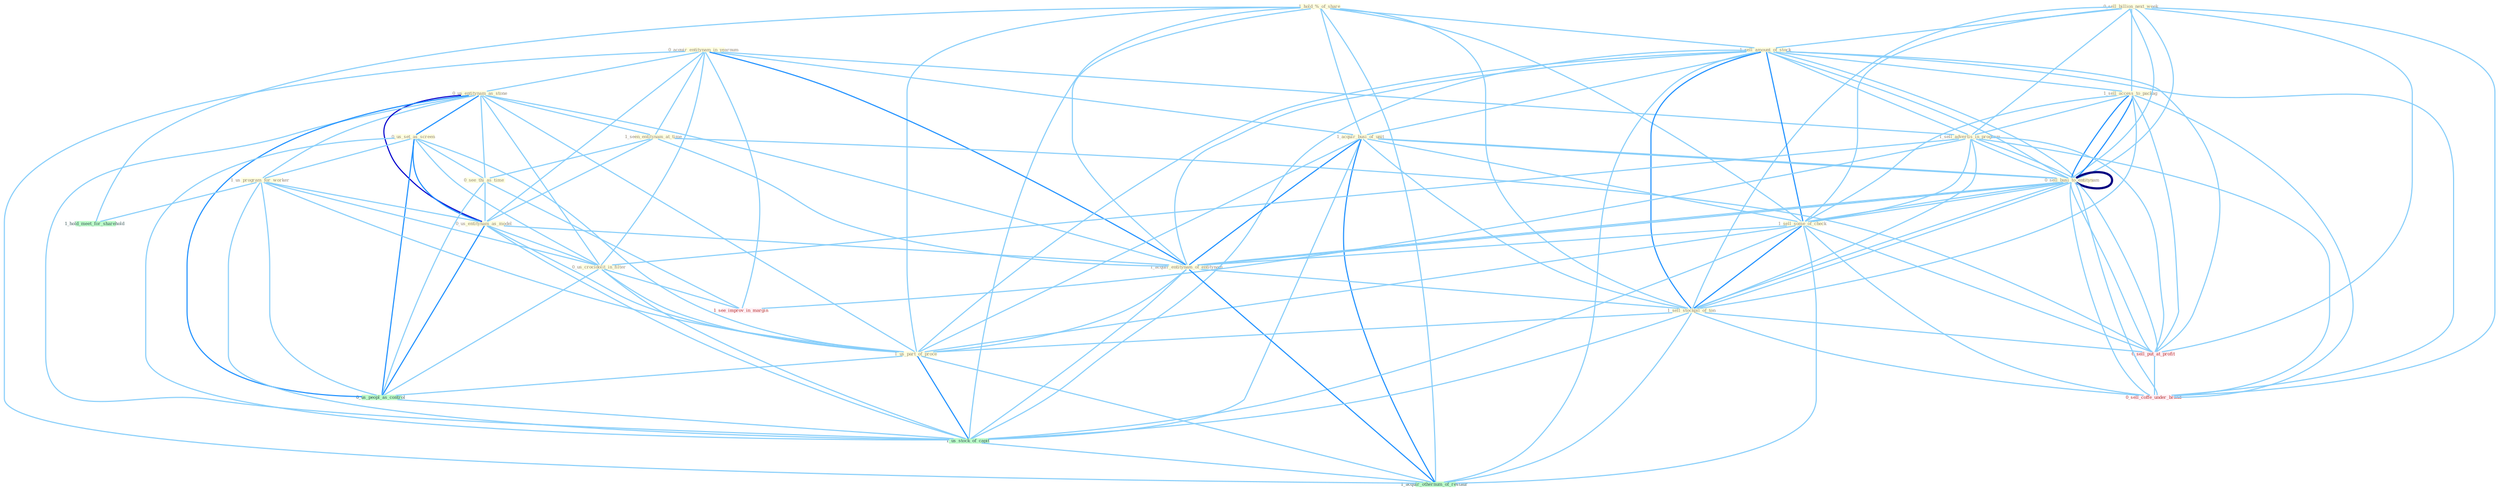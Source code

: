 Graph G{ 
    node
    [shape=polygon,style=filled,width=.5,height=.06,color="#BDFCC9",fixedsize=true,fontsize=4,
    fontcolor="#2f4f4f"];
    {node
    [color="#ffffe0", fontcolor="#8b7d6b"] "1_hold_%_of_share " "0_acquir_entitynam_in_yearnum " "0_sell_billion_next_week " "0_us_entitynam_as_stone " "1_sell_amount_of_stock " "0_us_set_as_screen " "1_acquir_busi_of_unit " "1_seen_entitynam_at_time " "1_sell_access_to_packag " "1_sell_advertis_in_program " "0_sell_busi_to_entitynam " "0_sell_busi_to_entitynam " "1_us_program_for_worker " "0_see_thi_as_time " "1_sell_some_of_check " "0_us_entitynam_as_model " "0_us_crocidolit_in_filter " "1_acquir_entitynam_of_entitynam " "1_sell_stockpil_of_ton " "1_us_part_of_proce "}
{node [color="#fff0f5", fontcolor="#b22222"] "0_sell_put_at_profit " "1_see_improv_in_margin " "0_sell_coffe_under_brand "}
edge [color="#B0E2FF"];

	"1_hold_%_of_share " -- "1_sell_amount_of_stock " [w="1", color="#87cefa" ];
	"1_hold_%_of_share " -- "1_acquir_busi_of_unit " [w="1", color="#87cefa" ];
	"1_hold_%_of_share " -- "1_sell_some_of_check " [w="1", color="#87cefa" ];
	"1_hold_%_of_share " -- "1_acquir_entitynam_of_entitynam " [w="1", color="#87cefa" ];
	"1_hold_%_of_share " -- "1_sell_stockpil_of_ton " [w="1", color="#87cefa" ];
	"1_hold_%_of_share " -- "1_us_part_of_proce " [w="1", color="#87cefa" ];
	"1_hold_%_of_share " -- "1_us_stock_of_capit " [w="1", color="#87cefa" ];
	"1_hold_%_of_share " -- "1_hold_meet_for_sharehold " [w="1", color="#87cefa" ];
	"1_hold_%_of_share " -- "1_acquir_othernum_of_restaur " [w="1", color="#87cefa" ];
	"0_acquir_entitynam_in_yearnum " -- "0_us_entitynam_as_stone " [w="1", color="#87cefa" ];
	"0_acquir_entitynam_in_yearnum " -- "1_acquir_busi_of_unit " [w="1", color="#87cefa" ];
	"0_acquir_entitynam_in_yearnum " -- "1_seen_entitynam_at_time " [w="1", color="#87cefa" ];
	"0_acquir_entitynam_in_yearnum " -- "1_sell_advertis_in_program " [w="1", color="#87cefa" ];
	"0_acquir_entitynam_in_yearnum " -- "0_us_entitynam_as_model " [w="1", color="#87cefa" ];
	"0_acquir_entitynam_in_yearnum " -- "0_us_crocidolit_in_filter " [w="1", color="#87cefa" ];
	"0_acquir_entitynam_in_yearnum " -- "1_acquir_entitynam_of_entitynam " [w="2", color="#1e90ff" , len=0.8];
	"0_acquir_entitynam_in_yearnum " -- "1_see_improv_in_margin " [w="1", color="#87cefa" ];
	"0_acquir_entitynam_in_yearnum " -- "1_acquir_othernum_of_restaur " [w="1", color="#87cefa" ];
	"0_sell_billion_next_week " -- "1_sell_amount_of_stock " [w="1", color="#87cefa" ];
	"0_sell_billion_next_week " -- "1_sell_access_to_packag " [w="1", color="#87cefa" ];
	"0_sell_billion_next_week " -- "1_sell_advertis_in_program " [w="1", color="#87cefa" ];
	"0_sell_billion_next_week " -- "0_sell_busi_to_entitynam " [w="1", color="#87cefa" ];
	"0_sell_billion_next_week " -- "0_sell_busi_to_entitynam " [w="1", color="#87cefa" ];
	"0_sell_billion_next_week " -- "1_sell_some_of_check " [w="1", color="#87cefa" ];
	"0_sell_billion_next_week " -- "1_sell_stockpil_of_ton " [w="1", color="#87cefa" ];
	"0_sell_billion_next_week " -- "0_sell_put_at_profit " [w="1", color="#87cefa" ];
	"0_sell_billion_next_week " -- "0_sell_coffe_under_brand " [w="1", color="#87cefa" ];
	"0_us_entitynam_as_stone " -- "0_us_set_as_screen " [w="2", color="#1e90ff" , len=0.8];
	"0_us_entitynam_as_stone " -- "1_seen_entitynam_at_time " [w="1", color="#87cefa" ];
	"0_us_entitynam_as_stone " -- "1_us_program_for_worker " [w="1", color="#87cefa" ];
	"0_us_entitynam_as_stone " -- "0_see_thi_as_time " [w="1", color="#87cefa" ];
	"0_us_entitynam_as_stone " -- "0_us_entitynam_as_model " [w="3", color="#0000cd" , len=0.6];
	"0_us_entitynam_as_stone " -- "0_us_crocidolit_in_filter " [w="1", color="#87cefa" ];
	"0_us_entitynam_as_stone " -- "1_acquir_entitynam_of_entitynam " [w="1", color="#87cefa" ];
	"0_us_entitynam_as_stone " -- "1_us_part_of_proce " [w="1", color="#87cefa" ];
	"0_us_entitynam_as_stone " -- "0_us_peopl_as_control " [w="2", color="#1e90ff" , len=0.8];
	"0_us_entitynam_as_stone " -- "1_us_stock_of_capit " [w="1", color="#87cefa" ];
	"1_sell_amount_of_stock " -- "1_acquir_busi_of_unit " [w="1", color="#87cefa" ];
	"1_sell_amount_of_stock " -- "1_sell_access_to_packag " [w="1", color="#87cefa" ];
	"1_sell_amount_of_stock " -- "1_sell_advertis_in_program " [w="1", color="#87cefa" ];
	"1_sell_amount_of_stock " -- "0_sell_busi_to_entitynam " [w="1", color="#87cefa" ];
	"1_sell_amount_of_stock " -- "0_sell_busi_to_entitynam " [w="1", color="#87cefa" ];
	"1_sell_amount_of_stock " -- "1_sell_some_of_check " [w="2", color="#1e90ff" , len=0.8];
	"1_sell_amount_of_stock " -- "1_acquir_entitynam_of_entitynam " [w="1", color="#87cefa" ];
	"1_sell_amount_of_stock " -- "1_sell_stockpil_of_ton " [w="2", color="#1e90ff" , len=0.8];
	"1_sell_amount_of_stock " -- "1_us_part_of_proce " [w="1", color="#87cefa" ];
	"1_sell_amount_of_stock " -- "0_sell_put_at_profit " [w="1", color="#87cefa" ];
	"1_sell_amount_of_stock " -- "1_us_stock_of_capit " [w="1", color="#87cefa" ];
	"1_sell_amount_of_stock " -- "0_sell_coffe_under_brand " [w="1", color="#87cefa" ];
	"1_sell_amount_of_stock " -- "1_acquir_othernum_of_restaur " [w="1", color="#87cefa" ];
	"0_us_set_as_screen " -- "1_us_program_for_worker " [w="1", color="#87cefa" ];
	"0_us_set_as_screen " -- "0_see_thi_as_time " [w="1", color="#87cefa" ];
	"0_us_set_as_screen " -- "0_us_entitynam_as_model " [w="2", color="#1e90ff" , len=0.8];
	"0_us_set_as_screen " -- "0_us_crocidolit_in_filter " [w="1", color="#87cefa" ];
	"0_us_set_as_screen " -- "1_us_part_of_proce " [w="1", color="#87cefa" ];
	"0_us_set_as_screen " -- "0_us_peopl_as_control " [w="2", color="#1e90ff" , len=0.8];
	"0_us_set_as_screen " -- "1_us_stock_of_capit " [w="1", color="#87cefa" ];
	"1_acquir_busi_of_unit " -- "0_sell_busi_to_entitynam " [w="1", color="#87cefa" ];
	"1_acquir_busi_of_unit " -- "0_sell_busi_to_entitynam " [w="1", color="#87cefa" ];
	"1_acquir_busi_of_unit " -- "1_sell_some_of_check " [w="1", color="#87cefa" ];
	"1_acquir_busi_of_unit " -- "1_acquir_entitynam_of_entitynam " [w="2", color="#1e90ff" , len=0.8];
	"1_acquir_busi_of_unit " -- "1_sell_stockpil_of_ton " [w="1", color="#87cefa" ];
	"1_acquir_busi_of_unit " -- "1_us_part_of_proce " [w="1", color="#87cefa" ];
	"1_acquir_busi_of_unit " -- "1_us_stock_of_capit " [w="1", color="#87cefa" ];
	"1_acquir_busi_of_unit " -- "1_acquir_othernum_of_restaur " [w="2", color="#1e90ff" , len=0.8];
	"1_seen_entitynam_at_time " -- "0_see_thi_as_time " [w="1", color="#87cefa" ];
	"1_seen_entitynam_at_time " -- "0_us_entitynam_as_model " [w="1", color="#87cefa" ];
	"1_seen_entitynam_at_time " -- "1_acquir_entitynam_of_entitynam " [w="1", color="#87cefa" ];
	"1_seen_entitynam_at_time " -- "0_sell_put_at_profit " [w="1", color="#87cefa" ];
	"1_sell_access_to_packag " -- "1_sell_advertis_in_program " [w="1", color="#87cefa" ];
	"1_sell_access_to_packag " -- "0_sell_busi_to_entitynam " [w="2", color="#1e90ff" , len=0.8];
	"1_sell_access_to_packag " -- "0_sell_busi_to_entitynam " [w="2", color="#1e90ff" , len=0.8];
	"1_sell_access_to_packag " -- "1_sell_some_of_check " [w="1", color="#87cefa" ];
	"1_sell_access_to_packag " -- "1_sell_stockpil_of_ton " [w="1", color="#87cefa" ];
	"1_sell_access_to_packag " -- "0_sell_put_at_profit " [w="1", color="#87cefa" ];
	"1_sell_access_to_packag " -- "0_sell_coffe_under_brand " [w="1", color="#87cefa" ];
	"1_sell_advertis_in_program " -- "0_sell_busi_to_entitynam " [w="1", color="#87cefa" ];
	"1_sell_advertis_in_program " -- "0_sell_busi_to_entitynam " [w="1", color="#87cefa" ];
	"1_sell_advertis_in_program " -- "1_sell_some_of_check " [w="1", color="#87cefa" ];
	"1_sell_advertis_in_program " -- "0_us_crocidolit_in_filter " [w="1", color="#87cefa" ];
	"1_sell_advertis_in_program " -- "1_sell_stockpil_of_ton " [w="1", color="#87cefa" ];
	"1_sell_advertis_in_program " -- "0_sell_put_at_profit " [w="1", color="#87cefa" ];
	"1_sell_advertis_in_program " -- "1_see_improv_in_margin " [w="1", color="#87cefa" ];
	"1_sell_advertis_in_program " -- "0_sell_coffe_under_brand " [w="1", color="#87cefa" ];
	"0_sell_busi_to_entitynam " -- "0_sell_busi_to_entitynam " [w="4", style=bold, color="#000080", len=0.4];
	"0_sell_busi_to_entitynam " -- "1_sell_some_of_check " [w="1", color="#87cefa" ];
	"0_sell_busi_to_entitynam " -- "1_acquir_entitynam_of_entitynam " [w="1", color="#87cefa" ];
	"0_sell_busi_to_entitynam " -- "1_sell_stockpil_of_ton " [w="1", color="#87cefa" ];
	"0_sell_busi_to_entitynam " -- "0_sell_put_at_profit " [w="1", color="#87cefa" ];
	"0_sell_busi_to_entitynam " -- "0_sell_coffe_under_brand " [w="1", color="#87cefa" ];
	"0_sell_busi_to_entitynam " -- "1_sell_some_of_check " [w="1", color="#87cefa" ];
	"0_sell_busi_to_entitynam " -- "1_acquir_entitynam_of_entitynam " [w="1", color="#87cefa" ];
	"0_sell_busi_to_entitynam " -- "1_sell_stockpil_of_ton " [w="1", color="#87cefa" ];
	"0_sell_busi_to_entitynam " -- "0_sell_put_at_profit " [w="1", color="#87cefa" ];
	"0_sell_busi_to_entitynam " -- "0_sell_coffe_under_brand " [w="1", color="#87cefa" ];
	"1_us_program_for_worker " -- "0_us_entitynam_as_model " [w="1", color="#87cefa" ];
	"1_us_program_for_worker " -- "0_us_crocidolit_in_filter " [w="1", color="#87cefa" ];
	"1_us_program_for_worker " -- "1_us_part_of_proce " [w="1", color="#87cefa" ];
	"1_us_program_for_worker " -- "0_us_peopl_as_control " [w="1", color="#87cefa" ];
	"1_us_program_for_worker " -- "1_us_stock_of_capit " [w="1", color="#87cefa" ];
	"1_us_program_for_worker " -- "1_hold_meet_for_sharehold " [w="1", color="#87cefa" ];
	"0_see_thi_as_time " -- "0_us_entitynam_as_model " [w="1", color="#87cefa" ];
	"0_see_thi_as_time " -- "0_us_peopl_as_control " [w="1", color="#87cefa" ];
	"0_see_thi_as_time " -- "1_see_improv_in_margin " [w="1", color="#87cefa" ];
	"1_sell_some_of_check " -- "1_acquir_entitynam_of_entitynam " [w="1", color="#87cefa" ];
	"1_sell_some_of_check " -- "1_sell_stockpil_of_ton " [w="2", color="#1e90ff" , len=0.8];
	"1_sell_some_of_check " -- "1_us_part_of_proce " [w="1", color="#87cefa" ];
	"1_sell_some_of_check " -- "0_sell_put_at_profit " [w="1", color="#87cefa" ];
	"1_sell_some_of_check " -- "1_us_stock_of_capit " [w="1", color="#87cefa" ];
	"1_sell_some_of_check " -- "0_sell_coffe_under_brand " [w="1", color="#87cefa" ];
	"1_sell_some_of_check " -- "1_acquir_othernum_of_restaur " [w="1", color="#87cefa" ];
	"0_us_entitynam_as_model " -- "0_us_crocidolit_in_filter " [w="1", color="#87cefa" ];
	"0_us_entitynam_as_model " -- "1_acquir_entitynam_of_entitynam " [w="1", color="#87cefa" ];
	"0_us_entitynam_as_model " -- "1_us_part_of_proce " [w="1", color="#87cefa" ];
	"0_us_entitynam_as_model " -- "0_us_peopl_as_control " [w="2", color="#1e90ff" , len=0.8];
	"0_us_entitynam_as_model " -- "1_us_stock_of_capit " [w="1", color="#87cefa" ];
	"0_us_crocidolit_in_filter " -- "1_us_part_of_proce " [w="1", color="#87cefa" ];
	"0_us_crocidolit_in_filter " -- "0_us_peopl_as_control " [w="1", color="#87cefa" ];
	"0_us_crocidolit_in_filter " -- "1_us_stock_of_capit " [w="1", color="#87cefa" ];
	"0_us_crocidolit_in_filter " -- "1_see_improv_in_margin " [w="1", color="#87cefa" ];
	"1_acquir_entitynam_of_entitynam " -- "1_sell_stockpil_of_ton " [w="1", color="#87cefa" ];
	"1_acquir_entitynam_of_entitynam " -- "1_us_part_of_proce " [w="1", color="#87cefa" ];
	"1_acquir_entitynam_of_entitynam " -- "1_us_stock_of_capit " [w="1", color="#87cefa" ];
	"1_acquir_entitynam_of_entitynam " -- "1_acquir_othernum_of_restaur " [w="2", color="#1e90ff" , len=0.8];
	"1_sell_stockpil_of_ton " -- "1_us_part_of_proce " [w="1", color="#87cefa" ];
	"1_sell_stockpil_of_ton " -- "0_sell_put_at_profit " [w="1", color="#87cefa" ];
	"1_sell_stockpil_of_ton " -- "1_us_stock_of_capit " [w="1", color="#87cefa" ];
	"1_sell_stockpil_of_ton " -- "0_sell_coffe_under_brand " [w="1", color="#87cefa" ];
	"1_sell_stockpil_of_ton " -- "1_acquir_othernum_of_restaur " [w="1", color="#87cefa" ];
	"1_us_part_of_proce " -- "0_us_peopl_as_control " [w="1", color="#87cefa" ];
	"1_us_part_of_proce " -- "1_us_stock_of_capit " [w="2", color="#1e90ff" , len=0.8];
	"1_us_part_of_proce " -- "1_acquir_othernum_of_restaur " [w="1", color="#87cefa" ];
	"0_us_peopl_as_control " -- "1_us_stock_of_capit " [w="1", color="#87cefa" ];
	"0_sell_put_at_profit " -- "0_sell_coffe_under_brand " [w="1", color="#87cefa" ];
	"1_us_stock_of_capit " -- "1_acquir_othernum_of_restaur " [w="1", color="#87cefa" ];
}